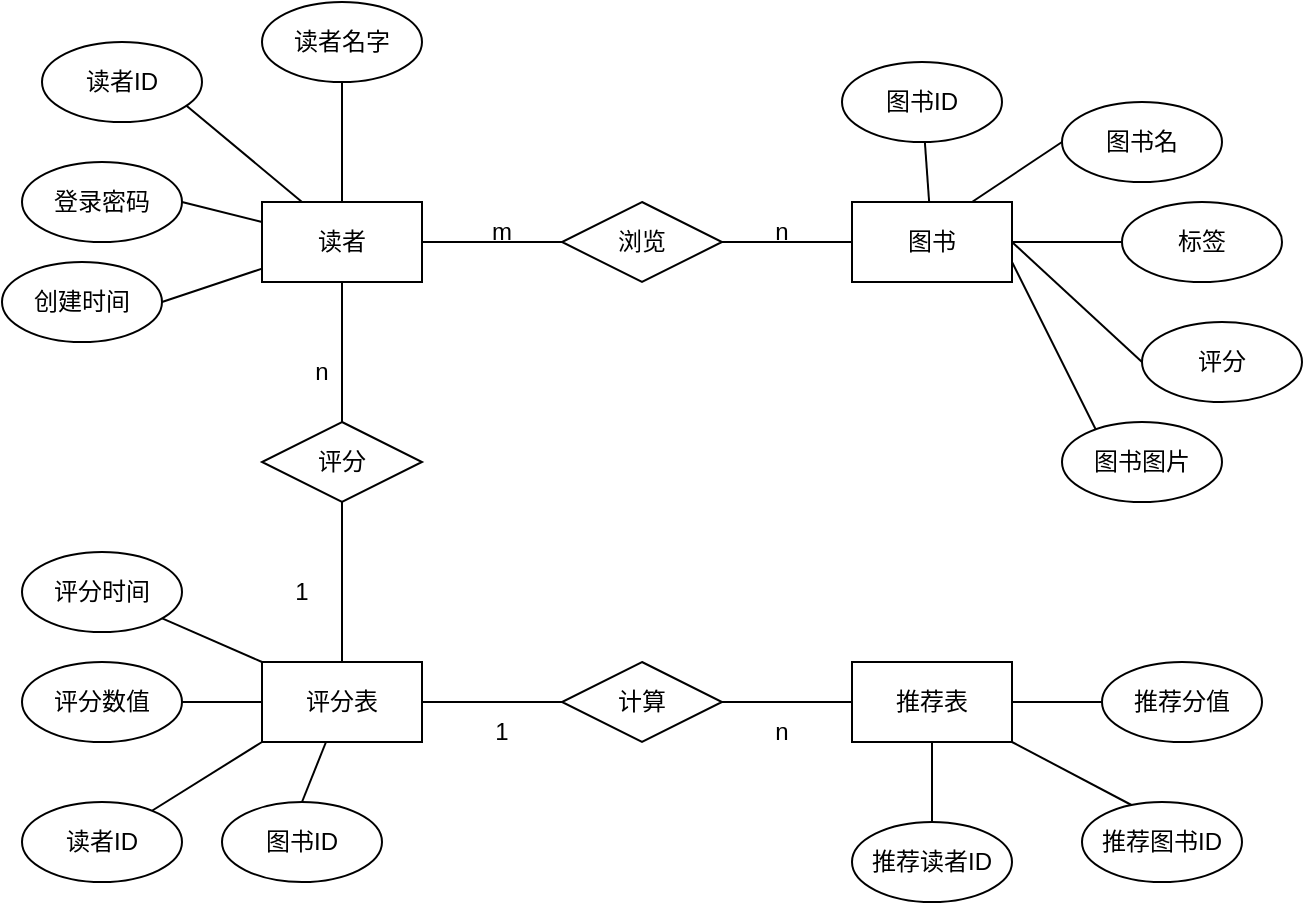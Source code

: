 <mxfile version="21.3.2" type="github">
  <diagram name="Page-1" id="cDdMqPbO0NjChHjkCC8m">
    <mxGraphModel dx="1221" dy="676" grid="1" gridSize="10" guides="1" tooltips="1" connect="1" arrows="1" fold="1" page="1" pageScale="1" pageWidth="850" pageHeight="1100" math="0" shadow="0">
      <root>
        <mxCell id="0" />
        <mxCell id="1" parent="0" />
        <mxCell id="imbKpkbCnUbnrznE_cFk-4" style="edgeStyle=orthogonalEdgeStyle;rounded=0;orthogonalLoop=1;jettySize=auto;html=1;exitX=1;exitY=0.5;exitDx=0;exitDy=0;entryX=0;entryY=0.5;entryDx=0;entryDy=0;endArrow=none;endFill=0;" parent="1" source="imbKpkbCnUbnrznE_cFk-1" target="imbKpkbCnUbnrznE_cFk-2" edge="1">
          <mxGeometry relative="1" as="geometry" />
        </mxCell>
        <mxCell id="imbKpkbCnUbnrznE_cFk-14" style="edgeStyle=orthogonalEdgeStyle;rounded=0;orthogonalLoop=1;jettySize=auto;html=1;exitX=0.5;exitY=1;exitDx=0;exitDy=0;endArrow=none;endFill=0;" parent="1" source="imbKpkbCnUbnrznE_cFk-1" target="imbKpkbCnUbnrznE_cFk-12" edge="1">
          <mxGeometry relative="1" as="geometry" />
        </mxCell>
        <mxCell id="imbKpkbCnUbnrznE_cFk-30" style="rounded=0;orthogonalLoop=1;jettySize=auto;html=1;entryX=1;entryY=0.5;entryDx=0;entryDy=0;endArrow=none;endFill=0;" parent="1" source="imbKpkbCnUbnrznE_cFk-1" target="imbKpkbCnUbnrznE_cFk-29" edge="1">
          <mxGeometry relative="1" as="geometry" />
        </mxCell>
        <mxCell id="imbKpkbCnUbnrznE_cFk-31" style="rounded=0;orthogonalLoop=1;jettySize=auto;html=1;entryX=1;entryY=0.5;entryDx=0;entryDy=0;endArrow=none;endFill=0;" parent="1" source="imbKpkbCnUbnrznE_cFk-1" target="imbKpkbCnUbnrznE_cFk-28" edge="1">
          <mxGeometry relative="1" as="geometry" />
        </mxCell>
        <mxCell id="imbKpkbCnUbnrznE_cFk-32" style="rounded=0;orthogonalLoop=1;jettySize=auto;html=1;entryX=0.5;entryY=1;entryDx=0;entryDy=0;endArrow=none;endFill=0;" parent="1" source="imbKpkbCnUbnrznE_cFk-1" target="imbKpkbCnUbnrznE_cFk-27" edge="1">
          <mxGeometry relative="1" as="geometry" />
        </mxCell>
        <mxCell id="imbKpkbCnUbnrznE_cFk-34" style="rounded=0;orthogonalLoop=1;jettySize=auto;html=1;exitX=0.25;exitY=0;exitDx=0;exitDy=0;endArrow=none;endFill=0;" parent="1" source="imbKpkbCnUbnrznE_cFk-1" edge="1">
          <mxGeometry relative="1" as="geometry">
            <mxPoint x="90" y="130" as="targetPoint" />
          </mxGeometry>
        </mxCell>
        <mxCell id="imbKpkbCnUbnrznE_cFk-1" value="读者" style="rounded=0;whiteSpace=wrap;html=1;" parent="1" vertex="1">
          <mxGeometry x="130" y="180" width="80" height="40" as="geometry" />
        </mxCell>
        <mxCell id="imbKpkbCnUbnrznE_cFk-10" style="edgeStyle=orthogonalEdgeStyle;rounded=0;orthogonalLoop=1;jettySize=auto;html=1;exitX=1;exitY=0.5;exitDx=0;exitDy=0;endArrow=none;endFill=0;" parent="1" source="imbKpkbCnUbnrznE_cFk-2" target="imbKpkbCnUbnrznE_cFk-3" edge="1">
          <mxGeometry relative="1" as="geometry" />
        </mxCell>
        <mxCell id="imbKpkbCnUbnrznE_cFk-2" value="浏览" style="rhombus;whiteSpace=wrap;html=1;" parent="1" vertex="1">
          <mxGeometry x="280" y="180" width="80" height="40" as="geometry" />
        </mxCell>
        <mxCell id="WICYM40cBuT8btp0-0cx-1" style="rounded=0;orthogonalLoop=1;jettySize=auto;html=1;endArrow=none;endFill=0;" edge="1" parent="1" source="imbKpkbCnUbnrznE_cFk-3" target="imbKpkbCnUbnrznE_cFk-35">
          <mxGeometry relative="1" as="geometry" />
        </mxCell>
        <mxCell id="WICYM40cBuT8btp0-0cx-2" style="rounded=0;orthogonalLoop=1;jettySize=auto;html=1;exitX=0.75;exitY=0;exitDx=0;exitDy=0;entryX=0;entryY=0.5;entryDx=0;entryDy=0;endArrow=none;endFill=0;" edge="1" parent="1" source="imbKpkbCnUbnrznE_cFk-3" target="imbKpkbCnUbnrznE_cFk-36">
          <mxGeometry relative="1" as="geometry" />
        </mxCell>
        <mxCell id="WICYM40cBuT8btp0-0cx-3" style="edgeStyle=orthogonalEdgeStyle;rounded=0;orthogonalLoop=1;jettySize=auto;html=1;entryX=0;entryY=0.5;entryDx=0;entryDy=0;endArrow=none;endFill=0;" edge="1" parent="1" source="imbKpkbCnUbnrznE_cFk-3" target="imbKpkbCnUbnrznE_cFk-37">
          <mxGeometry relative="1" as="geometry" />
        </mxCell>
        <mxCell id="WICYM40cBuT8btp0-0cx-4" style="rounded=0;orthogonalLoop=1;jettySize=auto;html=1;exitX=1;exitY=0.5;exitDx=0;exitDy=0;entryX=0;entryY=0.5;entryDx=0;entryDy=0;endArrow=none;endFill=0;" edge="1" parent="1" source="imbKpkbCnUbnrznE_cFk-3" target="imbKpkbCnUbnrznE_cFk-38">
          <mxGeometry relative="1" as="geometry">
            <mxPoint x="540" y="240" as="targetPoint" />
          </mxGeometry>
        </mxCell>
        <mxCell id="WICYM40cBuT8btp0-0cx-7" style="rounded=0;orthogonalLoop=1;jettySize=auto;html=1;entryX=0.25;entryY=0.25;entryDx=0;entryDy=0;entryPerimeter=0;endArrow=none;endFill=0;exitX=1;exitY=0.75;exitDx=0;exitDy=0;" edge="1" parent="1" source="imbKpkbCnUbnrznE_cFk-3" target="imbKpkbCnUbnrznE_cFk-39">
          <mxGeometry relative="1" as="geometry" />
        </mxCell>
        <mxCell id="imbKpkbCnUbnrznE_cFk-3" value="图书" style="rounded=0;whiteSpace=wrap;html=1;" parent="1" vertex="1">
          <mxGeometry x="425" y="180" width="80" height="40" as="geometry" />
        </mxCell>
        <mxCell id="imbKpkbCnUbnrznE_cFk-6" value="m" style="text;html=1;strokeColor=none;fillColor=none;align=center;verticalAlign=middle;whiteSpace=wrap;rounded=0;" parent="1" vertex="1">
          <mxGeometry x="220" y="180" width="60" height="30" as="geometry" />
        </mxCell>
        <mxCell id="imbKpkbCnUbnrznE_cFk-11" value="n" style="text;html=1;strokeColor=none;fillColor=none;align=center;verticalAlign=middle;whiteSpace=wrap;rounded=0;" parent="1" vertex="1">
          <mxGeometry x="360" y="180" width="60" height="30" as="geometry" />
        </mxCell>
        <mxCell id="imbKpkbCnUbnrznE_cFk-15" style="edgeStyle=orthogonalEdgeStyle;rounded=0;orthogonalLoop=1;jettySize=auto;html=1;exitX=0.5;exitY=1;exitDx=0;exitDy=0;entryX=0.5;entryY=0;entryDx=0;entryDy=0;endArrow=none;endFill=0;" parent="1" source="imbKpkbCnUbnrznE_cFk-12" target="imbKpkbCnUbnrznE_cFk-13" edge="1">
          <mxGeometry relative="1" as="geometry" />
        </mxCell>
        <mxCell id="imbKpkbCnUbnrznE_cFk-12" value="评分" style="rhombus;whiteSpace=wrap;html=1;" parent="1" vertex="1">
          <mxGeometry x="130" y="290" width="80" height="40" as="geometry" />
        </mxCell>
        <mxCell id="imbKpkbCnUbnrznE_cFk-20" style="edgeStyle=orthogonalEdgeStyle;rounded=0;orthogonalLoop=1;jettySize=auto;html=1;exitX=1;exitY=0.5;exitDx=0;exitDy=0;entryX=0;entryY=0.5;entryDx=0;entryDy=0;endArrow=none;endFill=0;" parent="1" source="imbKpkbCnUbnrznE_cFk-13" target="imbKpkbCnUbnrznE_cFk-16" edge="1">
          <mxGeometry relative="1" as="geometry" />
        </mxCell>
        <mxCell id="WICYM40cBuT8btp0-0cx-12" style="edgeStyle=orthogonalEdgeStyle;rounded=0;orthogonalLoop=1;jettySize=auto;html=1;entryX=1;entryY=0.5;entryDx=0;entryDy=0;endArrow=none;endFill=0;" edge="1" parent="1" source="imbKpkbCnUbnrznE_cFk-13" target="WICYM40cBuT8btp0-0cx-8">
          <mxGeometry relative="1" as="geometry" />
        </mxCell>
        <mxCell id="WICYM40cBuT8btp0-0cx-13" style="rounded=0;orthogonalLoop=1;jettySize=auto;html=1;exitX=0;exitY=0;exitDx=0;exitDy=0;endArrow=none;endFill=0;" edge="1" parent="1" source="imbKpkbCnUbnrznE_cFk-13" target="WICYM40cBuT8btp0-0cx-11">
          <mxGeometry relative="1" as="geometry" />
        </mxCell>
        <mxCell id="WICYM40cBuT8btp0-0cx-14" style="rounded=0;orthogonalLoop=1;jettySize=auto;html=1;exitX=0;exitY=1;exitDx=0;exitDy=0;endArrow=none;endFill=0;" edge="1" parent="1" source="imbKpkbCnUbnrznE_cFk-13" target="WICYM40cBuT8btp0-0cx-10">
          <mxGeometry relative="1" as="geometry" />
        </mxCell>
        <mxCell id="WICYM40cBuT8btp0-0cx-15" style="rounded=0;orthogonalLoop=1;jettySize=auto;html=1;entryX=0.5;entryY=0;entryDx=0;entryDy=0;endArrow=none;endFill=0;" edge="1" parent="1" source="imbKpkbCnUbnrznE_cFk-13" target="WICYM40cBuT8btp0-0cx-9">
          <mxGeometry relative="1" as="geometry" />
        </mxCell>
        <mxCell id="imbKpkbCnUbnrznE_cFk-13" value="评分表" style="rounded=0;whiteSpace=wrap;html=1;" parent="1" vertex="1">
          <mxGeometry x="130" y="410" width="80" height="40" as="geometry" />
        </mxCell>
        <mxCell id="imbKpkbCnUbnrznE_cFk-21" style="edgeStyle=orthogonalEdgeStyle;rounded=0;orthogonalLoop=1;jettySize=auto;html=1;entryX=0;entryY=0.5;entryDx=0;entryDy=0;endArrow=none;endFill=0;" parent="1" source="imbKpkbCnUbnrznE_cFk-16" target="imbKpkbCnUbnrznE_cFk-18" edge="1">
          <mxGeometry relative="1" as="geometry" />
        </mxCell>
        <mxCell id="imbKpkbCnUbnrznE_cFk-16" value="计算" style="rhombus;whiteSpace=wrap;html=1;" parent="1" vertex="1">
          <mxGeometry x="280" y="410" width="80" height="40" as="geometry" />
        </mxCell>
        <mxCell id="WICYM40cBuT8btp0-0cx-19" style="edgeStyle=orthogonalEdgeStyle;rounded=0;orthogonalLoop=1;jettySize=auto;html=1;entryX=0.5;entryY=0;entryDx=0;entryDy=0;endArrow=none;endFill=0;" edge="1" parent="1" source="imbKpkbCnUbnrznE_cFk-18" target="WICYM40cBuT8btp0-0cx-17">
          <mxGeometry relative="1" as="geometry" />
        </mxCell>
        <mxCell id="WICYM40cBuT8btp0-0cx-20" style="rounded=0;orthogonalLoop=1;jettySize=auto;html=1;exitX=1;exitY=1;exitDx=0;exitDy=0;entryX=0.321;entryY=0.05;entryDx=0;entryDy=0;entryPerimeter=0;endArrow=none;endFill=0;" edge="1" parent="1" source="imbKpkbCnUbnrznE_cFk-18" target="WICYM40cBuT8btp0-0cx-18">
          <mxGeometry relative="1" as="geometry" />
        </mxCell>
        <mxCell id="WICYM40cBuT8btp0-0cx-21" style="edgeStyle=orthogonalEdgeStyle;rounded=0;orthogonalLoop=1;jettySize=auto;html=1;endArrow=none;endFill=0;" edge="1" parent="1" source="imbKpkbCnUbnrznE_cFk-18" target="WICYM40cBuT8btp0-0cx-16">
          <mxGeometry relative="1" as="geometry" />
        </mxCell>
        <mxCell id="imbKpkbCnUbnrznE_cFk-18" value="推荐表" style="rounded=0;whiteSpace=wrap;html=1;" parent="1" vertex="1">
          <mxGeometry x="425" y="410" width="80" height="40" as="geometry" />
        </mxCell>
        <mxCell id="imbKpkbCnUbnrznE_cFk-22" value="n" style="text;html=1;strokeColor=none;fillColor=none;align=center;verticalAlign=middle;whiteSpace=wrap;rounded=0;" parent="1" vertex="1">
          <mxGeometry x="130" y="230" width="60" height="70" as="geometry" />
        </mxCell>
        <mxCell id="imbKpkbCnUbnrznE_cFk-23" value="1" style="text;html=1;strokeColor=none;fillColor=none;align=center;verticalAlign=middle;whiteSpace=wrap;rounded=0;" parent="1" vertex="1">
          <mxGeometry x="120" y="340" width="60" height="70" as="geometry" />
        </mxCell>
        <mxCell id="imbKpkbCnUbnrznE_cFk-24" value="1" style="text;html=1;strokeColor=none;fillColor=none;align=center;verticalAlign=middle;whiteSpace=wrap;rounded=0;" parent="1" vertex="1">
          <mxGeometry x="220" y="410" width="60" height="70" as="geometry" />
        </mxCell>
        <mxCell id="imbKpkbCnUbnrznE_cFk-25" value="n" style="text;html=1;strokeColor=none;fillColor=none;align=center;verticalAlign=middle;whiteSpace=wrap;rounded=0;" parent="1" vertex="1">
          <mxGeometry x="360" y="410" width="60" height="70" as="geometry" />
        </mxCell>
        <mxCell id="imbKpkbCnUbnrznE_cFk-26" value="读者ID" style="ellipse;whiteSpace=wrap;html=1;" parent="1" vertex="1">
          <mxGeometry x="20" y="100" width="80" height="40" as="geometry" />
        </mxCell>
        <mxCell id="imbKpkbCnUbnrznE_cFk-27" value="读者名字" style="ellipse;whiteSpace=wrap;html=1;" parent="1" vertex="1">
          <mxGeometry x="130" y="80" width="80" height="40" as="geometry" />
        </mxCell>
        <mxCell id="imbKpkbCnUbnrznE_cFk-28" value="登录密码" style="ellipse;whiteSpace=wrap;html=1;" parent="1" vertex="1">
          <mxGeometry x="10" y="160" width="80" height="40" as="geometry" />
        </mxCell>
        <mxCell id="imbKpkbCnUbnrznE_cFk-29" value="创建时间" style="ellipse;whiteSpace=wrap;html=1;" parent="1" vertex="1">
          <mxGeometry y="210" width="80" height="40" as="geometry" />
        </mxCell>
        <mxCell id="imbKpkbCnUbnrznE_cFk-35" value="图书ID" style="ellipse;whiteSpace=wrap;html=1;" parent="1" vertex="1">
          <mxGeometry x="420" y="110" width="80" height="40" as="geometry" />
        </mxCell>
        <mxCell id="imbKpkbCnUbnrznE_cFk-36" value="图书名" style="ellipse;whiteSpace=wrap;html=1;" parent="1" vertex="1">
          <mxGeometry x="530" y="130" width="80" height="40" as="geometry" />
        </mxCell>
        <mxCell id="imbKpkbCnUbnrznE_cFk-37" value="标签" style="ellipse;whiteSpace=wrap;html=1;" parent="1" vertex="1">
          <mxGeometry x="560" y="180" width="80" height="40" as="geometry" />
        </mxCell>
        <mxCell id="imbKpkbCnUbnrznE_cFk-38" value="评分" style="ellipse;whiteSpace=wrap;html=1;" parent="1" vertex="1">
          <mxGeometry x="570" y="240" width="80" height="40" as="geometry" />
        </mxCell>
        <mxCell id="imbKpkbCnUbnrznE_cFk-39" value="图书图片" style="ellipse;whiteSpace=wrap;html=1;" parent="1" vertex="1">
          <mxGeometry x="530" y="290" width="80" height="40" as="geometry" />
        </mxCell>
        <mxCell id="WICYM40cBuT8btp0-0cx-8" value="评分数值" style="ellipse;whiteSpace=wrap;html=1;" vertex="1" parent="1">
          <mxGeometry x="10" y="410" width="80" height="40" as="geometry" />
        </mxCell>
        <mxCell id="WICYM40cBuT8btp0-0cx-9" value="图书ID" style="ellipse;whiteSpace=wrap;html=1;" vertex="1" parent="1">
          <mxGeometry x="110" y="480" width="80" height="40" as="geometry" />
        </mxCell>
        <mxCell id="WICYM40cBuT8btp0-0cx-10" value="读者ID" style="ellipse;whiteSpace=wrap;html=1;" vertex="1" parent="1">
          <mxGeometry x="10" y="480" width="80" height="40" as="geometry" />
        </mxCell>
        <mxCell id="WICYM40cBuT8btp0-0cx-11" value="评分时间" style="ellipse;whiteSpace=wrap;html=1;" vertex="1" parent="1">
          <mxGeometry x="10" y="355" width="80" height="40" as="geometry" />
        </mxCell>
        <mxCell id="WICYM40cBuT8btp0-0cx-16" value="推荐分值" style="ellipse;whiteSpace=wrap;html=1;" vertex="1" parent="1">
          <mxGeometry x="550" y="410" width="80" height="40" as="geometry" />
        </mxCell>
        <mxCell id="WICYM40cBuT8btp0-0cx-17" value="推荐读者ID" style="ellipse;whiteSpace=wrap;html=1;" vertex="1" parent="1">
          <mxGeometry x="425" y="490" width="80" height="40" as="geometry" />
        </mxCell>
        <mxCell id="WICYM40cBuT8btp0-0cx-18" value="推荐图书ID" style="ellipse;whiteSpace=wrap;html=1;" vertex="1" parent="1">
          <mxGeometry x="540" y="480" width="80" height="40" as="geometry" />
        </mxCell>
      </root>
    </mxGraphModel>
  </diagram>
</mxfile>
